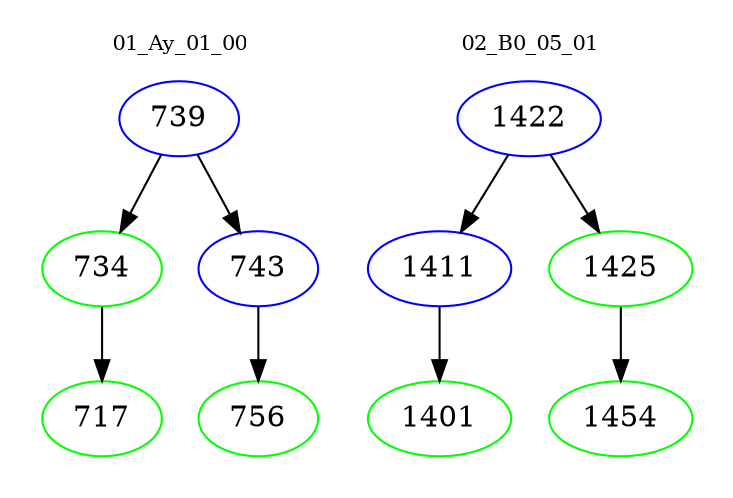 digraph{
subgraph cluster_0 {
color = white
label = "01_Ay_01_00";
fontsize=10;
T0_739 [label="739", color="blue"]
T0_739 -> T0_734 [color="black"]
T0_734 [label="734", color="green"]
T0_734 -> T0_717 [color="black"]
T0_717 [label="717", color="green"]
T0_739 -> T0_743 [color="black"]
T0_743 [label="743", color="blue"]
T0_743 -> T0_756 [color="black"]
T0_756 [label="756", color="green"]
}
subgraph cluster_1 {
color = white
label = "02_B0_05_01";
fontsize=10;
T1_1422 [label="1422", color="blue"]
T1_1422 -> T1_1411 [color="black"]
T1_1411 [label="1411", color="blue"]
T1_1411 -> T1_1401 [color="black"]
T1_1401 [label="1401", color="green"]
T1_1422 -> T1_1425 [color="black"]
T1_1425 [label="1425", color="green"]
T1_1425 -> T1_1454 [color="black"]
T1_1454 [label="1454", color="green"]
}
}
